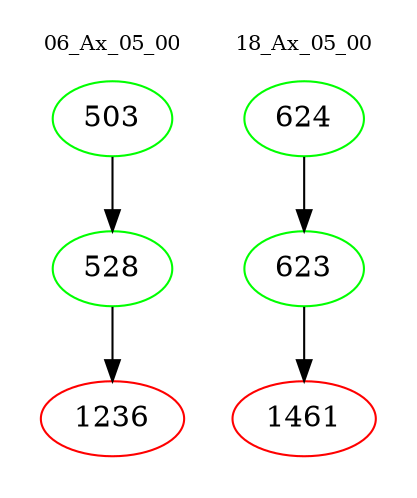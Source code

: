 digraph{
subgraph cluster_0 {
color = white
label = "06_Ax_05_00";
fontsize=10;
T0_503 [label="503", color="green"]
T0_503 -> T0_528 [color="black"]
T0_528 [label="528", color="green"]
T0_528 -> T0_1236 [color="black"]
T0_1236 [label="1236", color="red"]
}
subgraph cluster_1 {
color = white
label = "18_Ax_05_00";
fontsize=10;
T1_624 [label="624", color="green"]
T1_624 -> T1_623 [color="black"]
T1_623 [label="623", color="green"]
T1_623 -> T1_1461 [color="black"]
T1_1461 [label="1461", color="red"]
}
}
